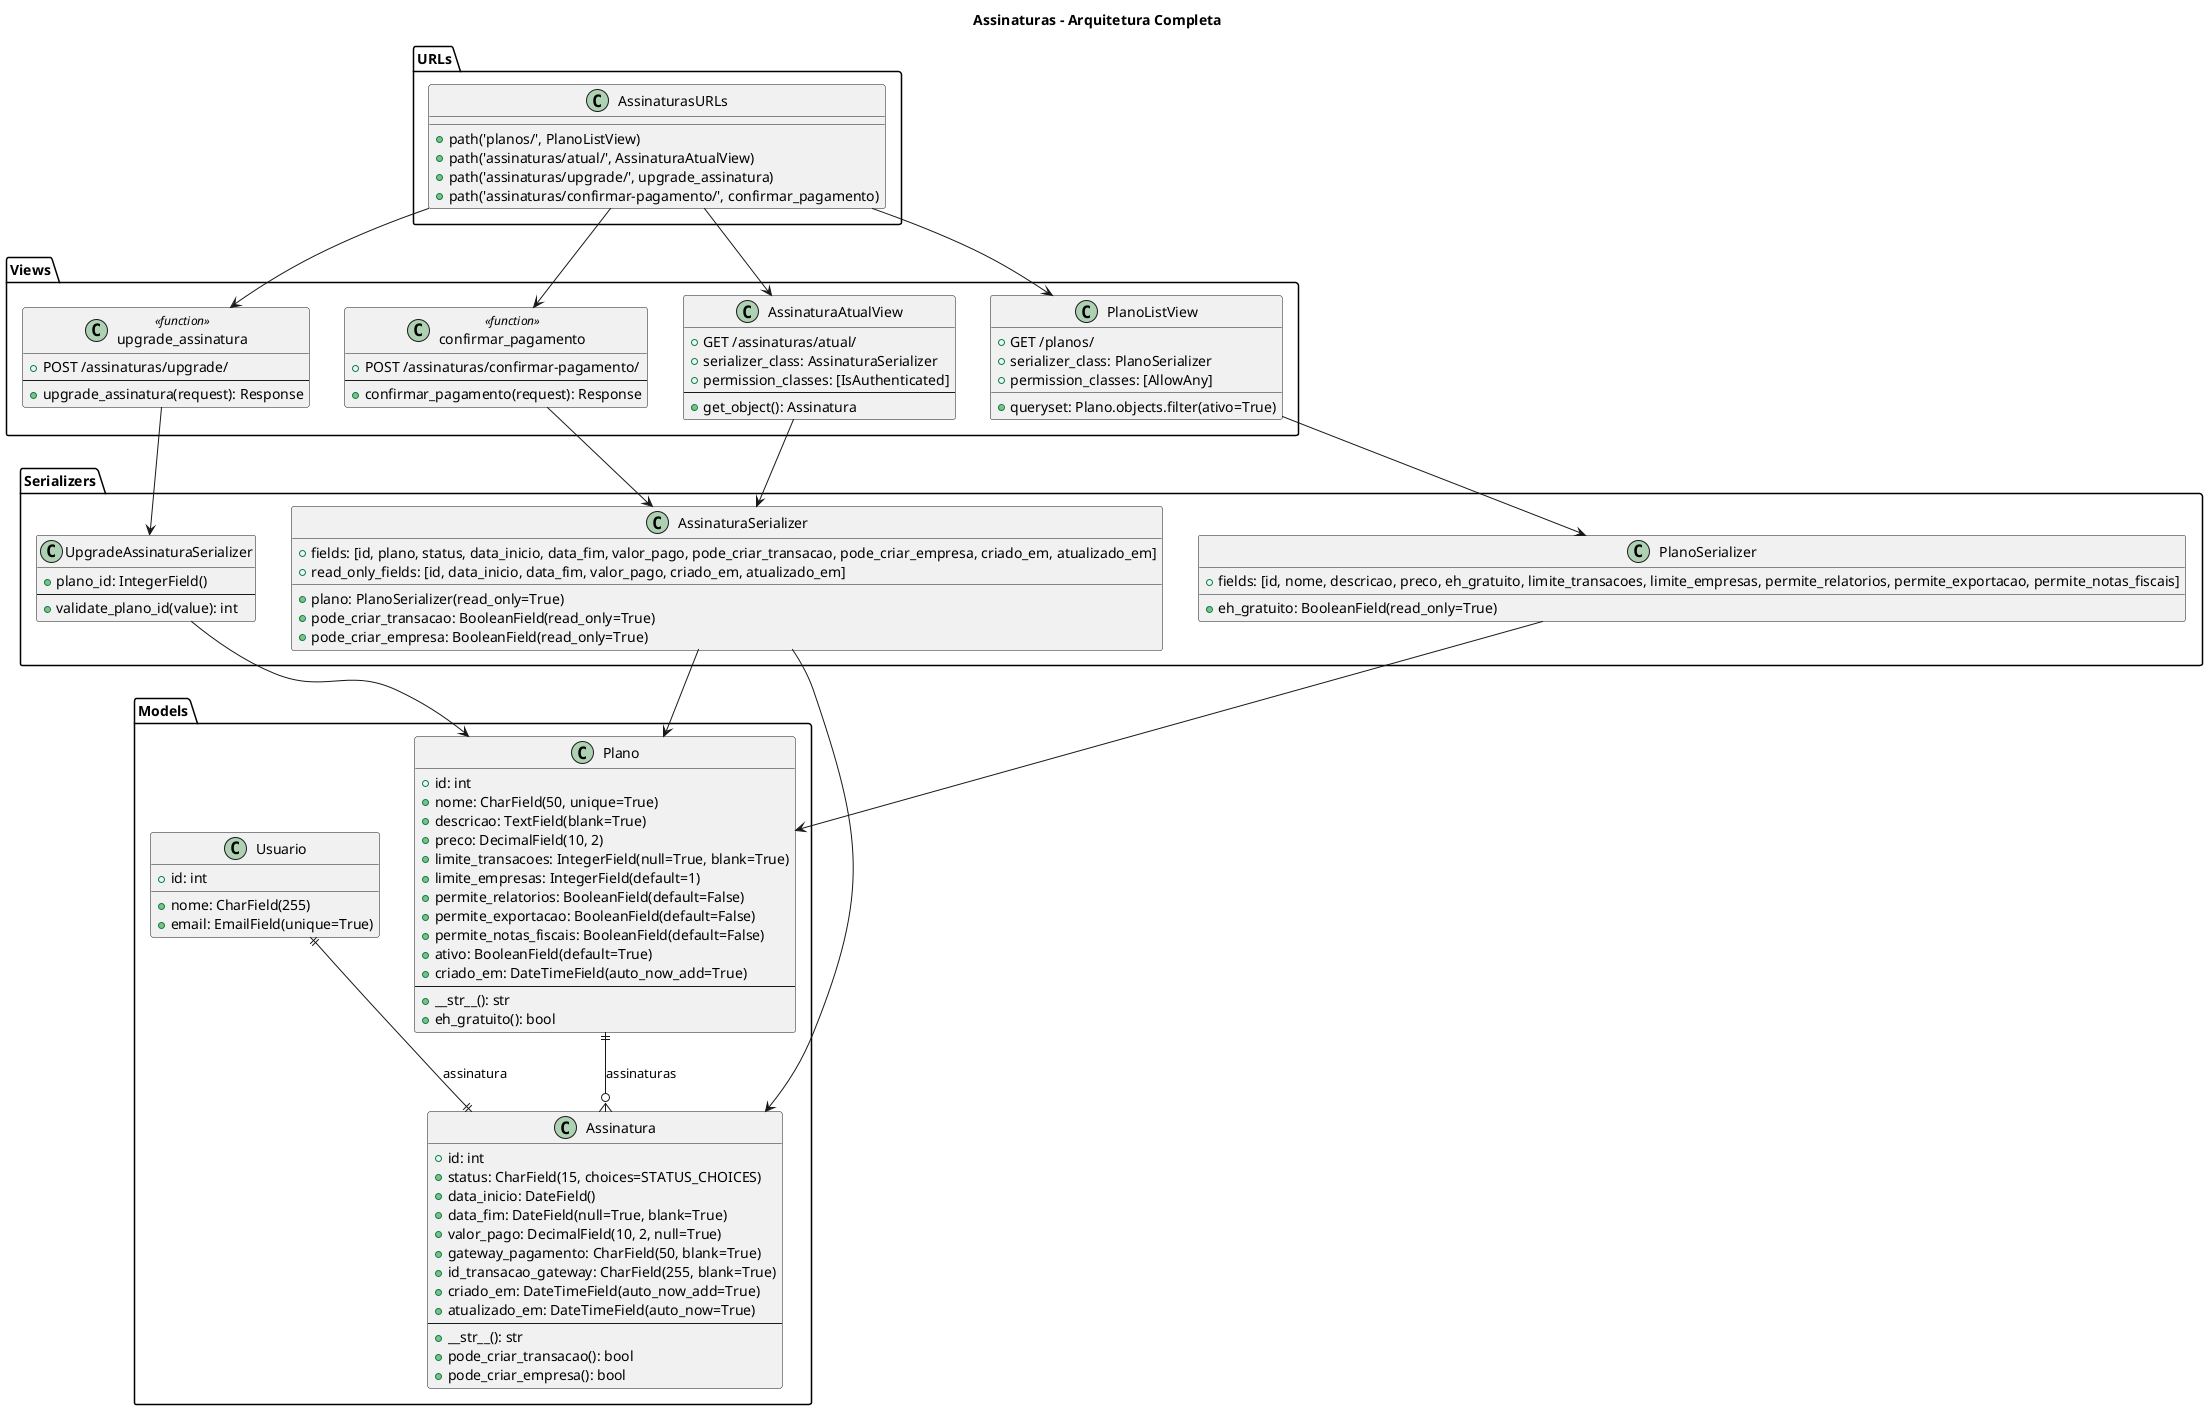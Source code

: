 @startuml assinaturas_complete
!define DIRECTION left to right direction
title Assinaturas - Arquitetura Completa

package "URLs" {
  class AssinaturasURLs {
    +path('planos/', PlanoListView)
    +path('assinaturas/atual/', AssinaturaAtualView)
    +path('assinaturas/upgrade/', upgrade_assinatura)
    +path('assinaturas/confirmar-pagamento/', confirmar_pagamento)
  }
}

package "Views" {
  class PlanoListView {
    +GET /planos/
    +queryset: Plano.objects.filter(ativo=True)
    +serializer_class: PlanoSerializer
    +permission_classes: [AllowAny]
  }
  
  class AssinaturaAtualView {
    +GET /assinaturas/atual/
    +serializer_class: AssinaturaSerializer
    +permission_classes: [IsAuthenticated]
    --
    +get_object(): Assinatura
  }
  
  class "upgrade_assinatura" <<function>> {
    +POST /assinaturas/upgrade/
    --
    +upgrade_assinatura(request): Response
  }
  
  class "confirmar_pagamento" <<function>> {
    +POST /assinaturas/confirmar-pagamento/
    --
    +confirmar_pagamento(request): Response
  }
}

package "Serializers" {
  class PlanoSerializer {
    +eh_gratuito: BooleanField(read_only=True)
    +fields: [id, nome, descricao, preco, eh_gratuito, limite_transacoes, limite_empresas, permite_relatorios, permite_exportacao, permite_notas_fiscais]
  }
  
  class AssinaturaSerializer {
    +plano: PlanoSerializer(read_only=True)
    +pode_criar_transacao: BooleanField(read_only=True)
    +pode_criar_empresa: BooleanField(read_only=True)
    +fields: [id, plano, status, data_inicio, data_fim, valor_pago, pode_criar_transacao, pode_criar_empresa, criado_em, atualizado_em]
    +read_only_fields: [id, data_inicio, data_fim, valor_pago, criado_em, atualizado_em]
  }
  
  class UpgradeAssinaturaSerializer {
    +plano_id: IntegerField()
    --
    +validate_plano_id(value): int
  }
}

package "Models" {
  class Plano {
    +id: int
    +nome: CharField(50, unique=True)
    +descricao: TextField(blank=True)
    +preco: DecimalField(10, 2)
    +limite_transacoes: IntegerField(null=True, blank=True)
    +limite_empresas: IntegerField(default=1)
    +permite_relatorios: BooleanField(default=False)
    +permite_exportacao: BooleanField(default=False)
    +permite_notas_fiscais: BooleanField(default=False)
    +ativo: BooleanField(default=True)
    +criado_em: DateTimeField(auto_now_add=True)
    --
    +__str__(): str
    +eh_gratuito(): bool
  }
  
  class Assinatura {
    +id: int
    +status: CharField(15, choices=STATUS_CHOICES)
    +data_inicio: DateField()
    +data_fim: DateField(null=True, blank=True)
    +valor_pago: DecimalField(10, 2, null=True)
    +gateway_pagamento: CharField(50, blank=True)
    +id_transacao_gateway: CharField(255, blank=True)
    +criado_em: DateTimeField(auto_now_add=True)
    +atualizado_em: DateTimeField(auto_now=True)
    --
    +__str__(): str
    +pode_criar_transacao(): bool
    +pode_criar_empresa(): bool
  }
  
  class Usuario {
    +id: int
    +nome: CharField(255)
    +email: EmailField(unique=True)
  }
}

' Relacionamentos URLs -> Views
AssinaturasURLs --> PlanoListView
AssinaturasURLs --> AssinaturaAtualView
AssinaturasURLs --> upgrade_assinatura
AssinaturasURLs --> confirmar_pagamento

' Relacionamentos Views -> Serializers
PlanoListView --> PlanoSerializer
AssinaturaAtualView --> AssinaturaSerializer
upgrade_assinatura --> UpgradeAssinaturaSerializer
confirmar_pagamento --> AssinaturaSerializer

' Relacionamentos Serializers -> Models
PlanoSerializer --> Plano
AssinaturaSerializer --> Assinatura
AssinaturaSerializer --> Plano
UpgradeAssinaturaSerializer --> Plano

' Relacionamentos entre Models
Usuario ||--|| Assinatura : assinatura
Plano ||--o{ Assinatura : assinaturas
@enduml